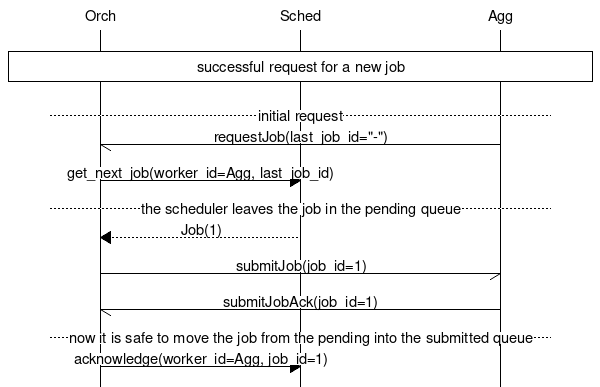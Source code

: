 msc {
  hscale = "1.0";

  Orch, Sched, Agg;

  |||;
  Orch box Agg [ label = "successful request for a new job" ];
  |||;

  --- [ label = "initial request" ];

  Agg->Orch [ label="requestJob(last_job_id=\"-\")" ];
  Orch=>Sched [ label="get_next_job(worker_id=Agg, last_job_id)" ];
  --- [ label = "the scheduler leaves the job in the pending queue" ];
  Sched>>Orch [ label="Job(1)" ];
  Orch->Agg [ label="submitJob(job_id=1)" ];
  Agg->Orch [ label="submitJobAck(job_id=1)" ];
  --- [ label = "now it is safe to move the job from the pending into the submitted queue" ];
  Orch=>Sched [ label="acknowledge(worker_id=Agg, job_id=1)" ];
}

